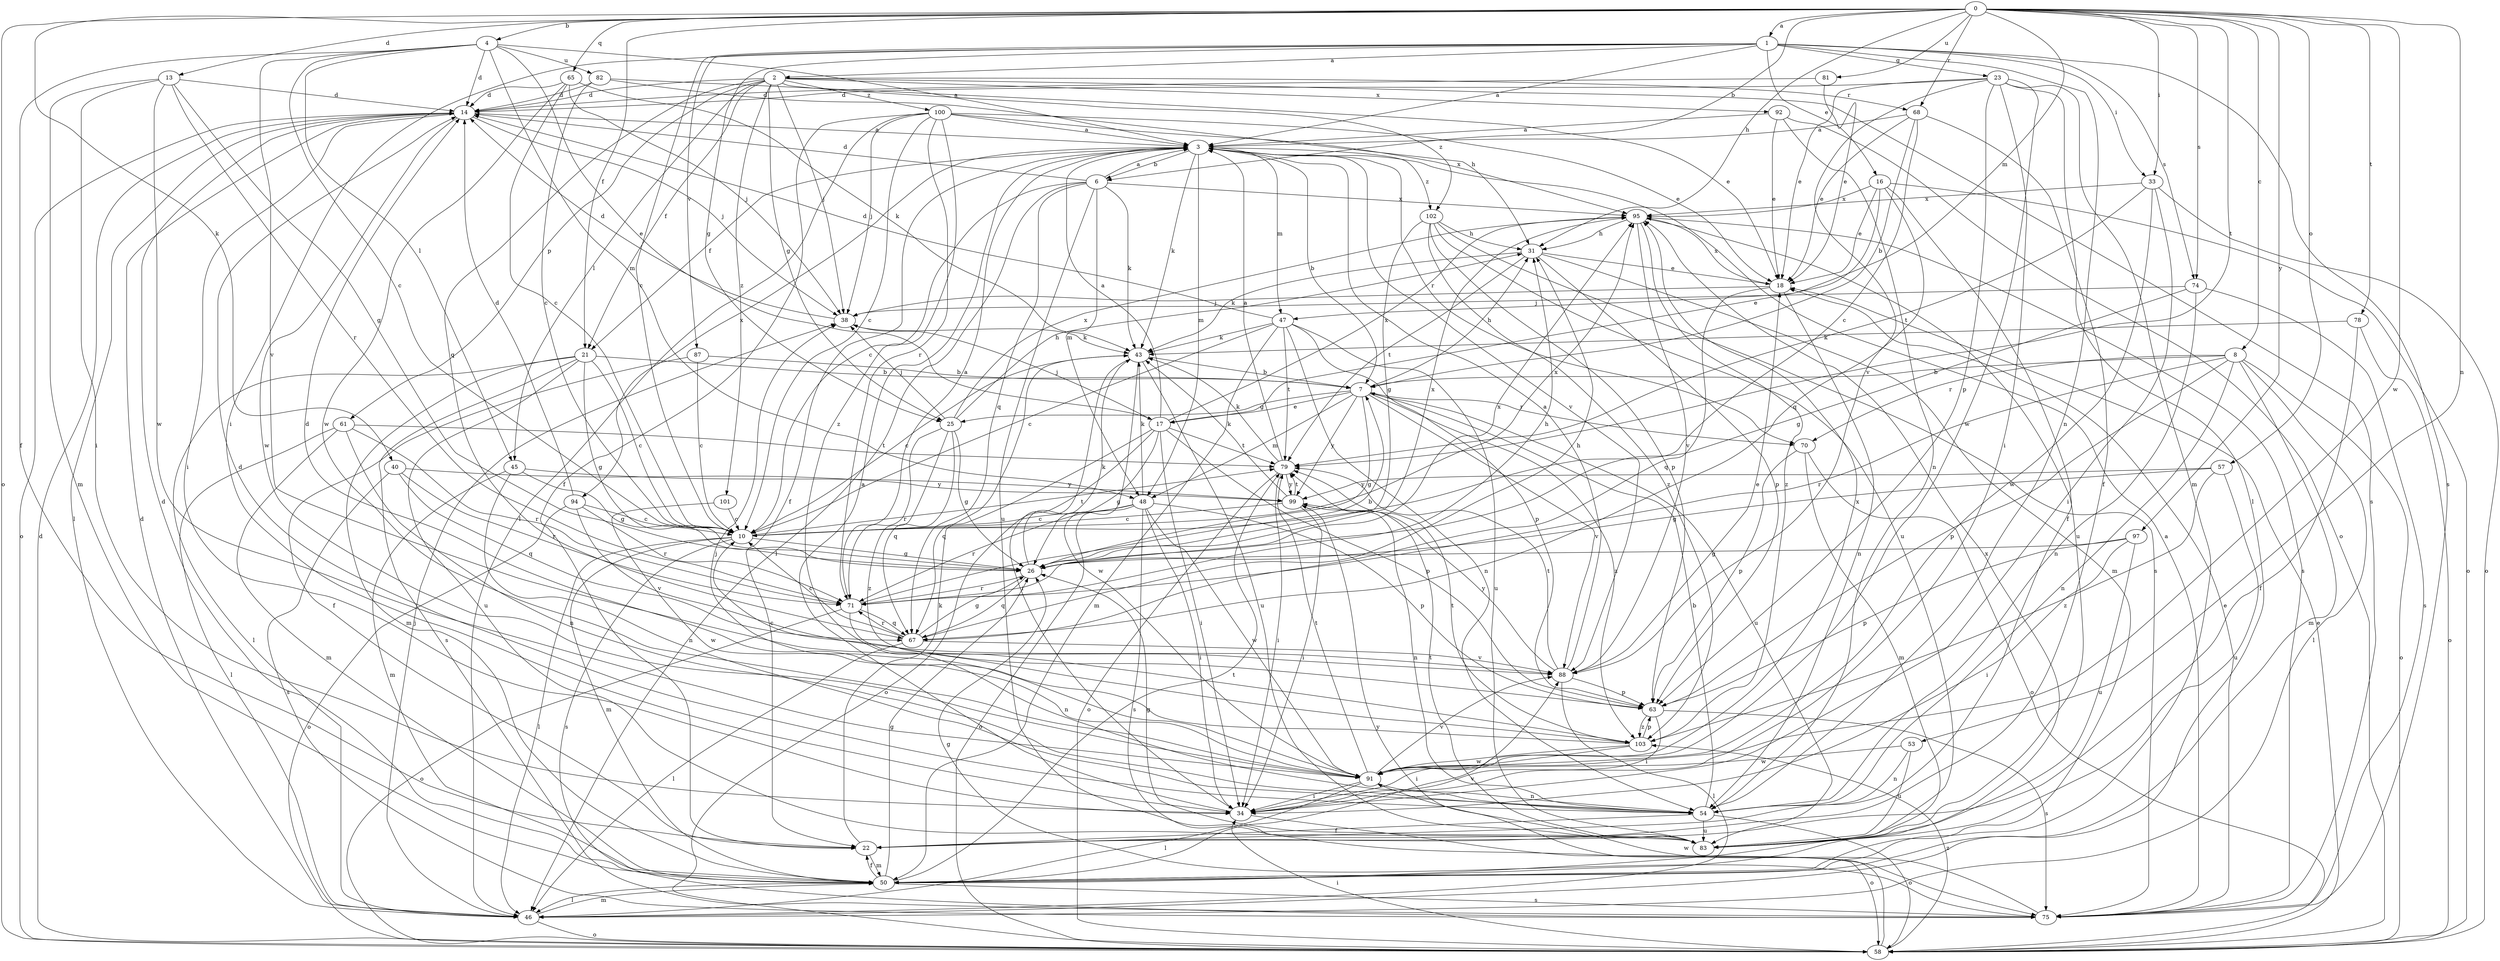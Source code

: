 strict digraph  {
0;
1;
2;
3;
4;
6;
7;
8;
10;
13;
14;
16;
17;
18;
21;
22;
23;
25;
26;
31;
33;
34;
38;
40;
43;
45;
46;
47;
48;
50;
53;
54;
57;
58;
61;
63;
65;
67;
68;
70;
71;
74;
75;
78;
79;
81;
82;
83;
87;
88;
91;
92;
94;
95;
97;
99;
100;
101;
102;
103;
0 -> 1  [label=a];
0 -> 4  [label=b];
0 -> 6  [label=b];
0 -> 8  [label=c];
0 -> 13  [label=d];
0 -> 21  [label=f];
0 -> 31  [label=h];
0 -> 33  [label=i];
0 -> 40  [label=k];
0 -> 47  [label=m];
0 -> 53  [label=n];
0 -> 57  [label=o];
0 -> 58  [label=o];
0 -> 65  [label=q];
0 -> 68  [label=r];
0 -> 74  [label=s];
0 -> 78  [label=t];
0 -> 79  [label=t];
0 -> 81  [label=u];
0 -> 91  [label=w];
0 -> 97  [label=y];
1 -> 2  [label=a];
1 -> 3  [label=a];
1 -> 10  [label=c];
1 -> 16  [label=e];
1 -> 23  [label=g];
1 -> 25  [label=g];
1 -> 33  [label=i];
1 -> 34  [label=i];
1 -> 54  [label=n];
1 -> 74  [label=s];
1 -> 75  [label=s];
1 -> 87  [label=v];
2 -> 14  [label=d];
2 -> 21  [label=f];
2 -> 25  [label=g];
2 -> 38  [label=j];
2 -> 45  [label=l];
2 -> 61  [label=p];
2 -> 67  [label=q];
2 -> 68  [label=r];
2 -> 75  [label=s];
2 -> 92  [label=x];
2 -> 100  [label=z];
2 -> 101  [label=z];
2 -> 102  [label=z];
3 -> 6  [label=b];
3 -> 7  [label=b];
3 -> 21  [label=f];
3 -> 22  [label=f];
3 -> 43  [label=k];
3 -> 47  [label=m];
3 -> 48  [label=m];
3 -> 70  [label=r];
3 -> 88  [label=v];
3 -> 94  [label=x];
3 -> 102  [label=z];
4 -> 3  [label=a];
4 -> 10  [label=c];
4 -> 14  [label=d];
4 -> 17  [label=e];
4 -> 22  [label=f];
4 -> 45  [label=l];
4 -> 48  [label=m];
4 -> 82  [label=u];
4 -> 88  [label=v];
6 -> 3  [label=a];
6 -> 10  [label=c];
6 -> 14  [label=d];
6 -> 43  [label=k];
6 -> 46  [label=l];
6 -> 48  [label=m];
6 -> 67  [label=q];
6 -> 83  [label=u];
6 -> 95  [label=x];
7 -> 17  [label=e];
7 -> 25  [label=g];
7 -> 26  [label=g];
7 -> 31  [label=h];
7 -> 48  [label=m];
7 -> 70  [label=r];
7 -> 83  [label=u];
7 -> 88  [label=v];
7 -> 99  [label=y];
7 -> 103  [label=z];
8 -> 7  [label=b];
8 -> 46  [label=l];
8 -> 50  [label=m];
8 -> 54  [label=n];
8 -> 58  [label=o];
8 -> 63  [label=p];
8 -> 70  [label=r];
8 -> 71  [label=r];
10 -> 26  [label=g];
10 -> 46  [label=l];
10 -> 50  [label=m];
10 -> 75  [label=s];
10 -> 79  [label=t];
10 -> 95  [label=x];
13 -> 14  [label=d];
13 -> 26  [label=g];
13 -> 34  [label=i];
13 -> 50  [label=m];
13 -> 71  [label=r];
13 -> 91  [label=w];
14 -> 3  [label=a];
14 -> 34  [label=i];
14 -> 38  [label=j];
14 -> 46  [label=l];
14 -> 58  [label=o];
14 -> 91  [label=w];
16 -> 17  [label=e];
16 -> 18  [label=e];
16 -> 22  [label=f];
16 -> 58  [label=o];
16 -> 67  [label=q];
16 -> 95  [label=x];
17 -> 3  [label=a];
17 -> 26  [label=g];
17 -> 34  [label=i];
17 -> 38  [label=j];
17 -> 58  [label=o];
17 -> 63  [label=p];
17 -> 67  [label=q];
17 -> 79  [label=t];
17 -> 95  [label=x];
18 -> 38  [label=j];
18 -> 54  [label=n];
18 -> 67  [label=q];
18 -> 95  [label=x];
21 -> 7  [label=b];
21 -> 10  [label=c];
21 -> 26  [label=g];
21 -> 46  [label=l];
21 -> 50  [label=m];
21 -> 75  [label=s];
21 -> 83  [label=u];
22 -> 43  [label=k];
22 -> 50  [label=m];
23 -> 14  [label=d];
23 -> 18  [label=e];
23 -> 34  [label=i];
23 -> 46  [label=l];
23 -> 50  [label=m];
23 -> 63  [label=p];
23 -> 88  [label=v];
23 -> 91  [label=w];
25 -> 26  [label=g];
25 -> 31  [label=h];
25 -> 38  [label=j];
25 -> 67  [label=q];
25 -> 71  [label=r];
25 -> 95  [label=x];
25 -> 103  [label=z];
26 -> 43  [label=k];
26 -> 67  [label=q];
26 -> 71  [label=r];
26 -> 95  [label=x];
31 -> 18  [label=e];
31 -> 43  [label=k];
31 -> 50  [label=m];
31 -> 63  [label=p];
31 -> 79  [label=t];
33 -> 34  [label=i];
33 -> 58  [label=o];
33 -> 79  [label=t];
33 -> 91  [label=w];
33 -> 95  [label=x];
34 -> 3  [label=a];
34 -> 58  [label=o];
38 -> 14  [label=d];
38 -> 43  [label=k];
40 -> 67  [label=q];
40 -> 71  [label=r];
40 -> 75  [label=s];
40 -> 99  [label=y];
43 -> 7  [label=b];
43 -> 10  [label=c];
43 -> 34  [label=i];
43 -> 83  [label=u];
43 -> 91  [label=w];
45 -> 26  [label=g];
45 -> 50  [label=m];
45 -> 54  [label=n];
45 -> 99  [label=y];
46 -> 14  [label=d];
46 -> 38  [label=j];
46 -> 50  [label=m];
46 -> 58  [label=o];
47 -> 10  [label=c];
47 -> 14  [label=d];
47 -> 43  [label=k];
47 -> 50  [label=m];
47 -> 54  [label=n];
47 -> 63  [label=p];
47 -> 79  [label=t];
47 -> 83  [label=u];
48 -> 10  [label=c];
48 -> 34  [label=i];
48 -> 43  [label=k];
48 -> 58  [label=o];
48 -> 63  [label=p];
48 -> 71  [label=r];
48 -> 75  [label=s];
48 -> 91  [label=w];
50 -> 14  [label=d];
50 -> 22  [label=f];
50 -> 26  [label=g];
50 -> 46  [label=l];
50 -> 75  [label=s];
50 -> 79  [label=t];
50 -> 88  [label=v];
50 -> 95  [label=x];
53 -> 54  [label=n];
53 -> 83  [label=u];
53 -> 91  [label=w];
54 -> 7  [label=b];
54 -> 14  [label=d];
54 -> 22  [label=f];
54 -> 58  [label=o];
54 -> 83  [label=u];
57 -> 26  [label=g];
57 -> 83  [label=u];
57 -> 99  [label=y];
57 -> 103  [label=z];
58 -> 14  [label=d];
58 -> 18  [label=e];
58 -> 34  [label=i];
58 -> 99  [label=y];
58 -> 103  [label=z];
61 -> 46  [label=l];
61 -> 50  [label=m];
61 -> 54  [label=n];
61 -> 71  [label=r];
61 -> 79  [label=t];
63 -> 10  [label=c];
63 -> 34  [label=i];
63 -> 75  [label=s];
63 -> 103  [label=z];
65 -> 10  [label=c];
65 -> 14  [label=d];
65 -> 38  [label=j];
65 -> 43  [label=k];
65 -> 91  [label=w];
67 -> 10  [label=c];
67 -> 26  [label=g];
67 -> 31  [label=h];
67 -> 46  [label=l];
67 -> 71  [label=r];
67 -> 88  [label=v];
68 -> 3  [label=a];
68 -> 7  [label=b];
68 -> 10  [label=c];
68 -> 18  [label=e];
68 -> 22  [label=f];
70 -> 50  [label=m];
70 -> 58  [label=o];
70 -> 63  [label=p];
71 -> 3  [label=a];
71 -> 7  [label=b];
71 -> 31  [label=h];
71 -> 54  [label=n];
71 -> 58  [label=o];
71 -> 67  [label=q];
71 -> 95  [label=x];
74 -> 26  [label=g];
74 -> 38  [label=j];
74 -> 54  [label=n];
74 -> 75  [label=s];
75 -> 3  [label=a];
75 -> 18  [label=e];
75 -> 26  [label=g];
75 -> 91  [label=w];
78 -> 22  [label=f];
78 -> 43  [label=k];
78 -> 58  [label=o];
79 -> 3  [label=a];
79 -> 34  [label=i];
79 -> 43  [label=k];
79 -> 58  [label=o];
79 -> 99  [label=y];
81 -> 14  [label=d];
81 -> 18  [label=e];
82 -> 10  [label=c];
82 -> 14  [label=d];
82 -> 18  [label=e];
82 -> 31  [label=h];
83 -> 26  [label=g];
83 -> 79  [label=t];
87 -> 7  [label=b];
87 -> 10  [label=c];
87 -> 22  [label=f];
88 -> 3  [label=a];
88 -> 18  [label=e];
88 -> 46  [label=l];
88 -> 63  [label=p];
88 -> 79  [label=t];
88 -> 99  [label=y];
91 -> 34  [label=i];
91 -> 38  [label=j];
91 -> 46  [label=l];
91 -> 54  [label=n];
91 -> 79  [label=t];
91 -> 88  [label=v];
91 -> 95  [label=x];
92 -> 3  [label=a];
92 -> 18  [label=e];
92 -> 54  [label=n];
92 -> 58  [label=o];
94 -> 10  [label=c];
94 -> 14  [label=d];
94 -> 58  [label=o];
94 -> 71  [label=r];
94 -> 88  [label=v];
95 -> 31  [label=h];
95 -> 75  [label=s];
95 -> 83  [label=u];
95 -> 88  [label=v];
95 -> 103  [label=z];
97 -> 26  [label=g];
97 -> 34  [label=i];
97 -> 63  [label=p];
97 -> 83  [label=u];
99 -> 10  [label=c];
99 -> 34  [label=i];
99 -> 43  [label=k];
99 -> 54  [label=n];
99 -> 79  [label=t];
100 -> 3  [label=a];
100 -> 10  [label=c];
100 -> 18  [label=e];
100 -> 22  [label=f];
100 -> 38  [label=j];
100 -> 46  [label=l];
100 -> 71  [label=r];
100 -> 95  [label=x];
100 -> 103  [label=z];
101 -> 10  [label=c];
101 -> 91  [label=w];
102 -> 26  [label=g];
102 -> 31  [label=h];
102 -> 63  [label=p];
102 -> 75  [label=s];
102 -> 83  [label=u];
102 -> 103  [label=z];
103 -> 14  [label=d];
103 -> 34  [label=i];
103 -> 63  [label=p];
103 -> 79  [label=t];
103 -> 91  [label=w];
}

